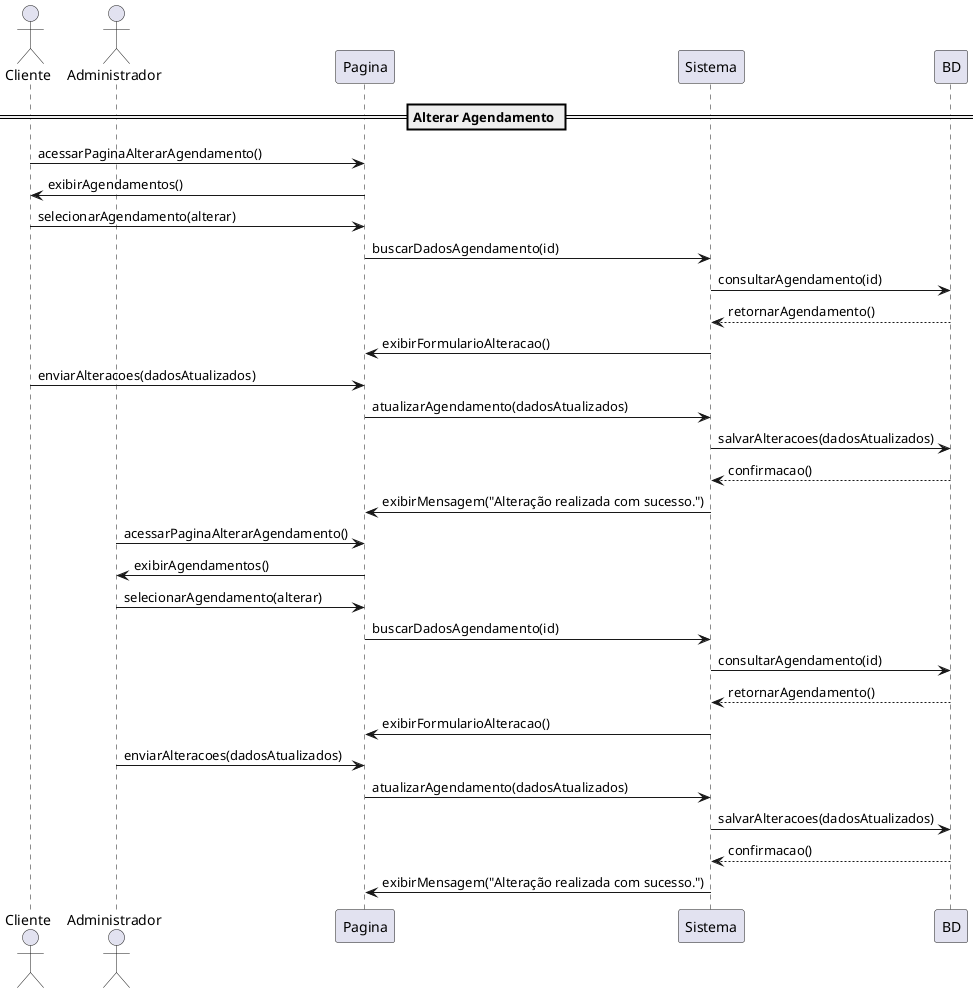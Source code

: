 @startuml



' =============== Atores =================
actor Cliente
actor Administrador

' ========== 5. Alterar Agendamento ==========
== Alterar Agendamento ==
Cliente -> Pagina : acessarPaginaAlterarAgendamento()
Pagina -> Cliente : exibirAgendamentos()
Cliente -> Pagina : selecionarAgendamento(alterar)
Pagina -> Sistema : buscarDadosAgendamento(id)
Sistema -> BD : consultarAgendamento(id)
BD --> Sistema : retornarAgendamento()
Sistema -> Pagina : exibirFormularioAlteracao()
Cliente -> Pagina : enviarAlteracoes(dadosAtualizados)
Pagina -> Sistema : atualizarAgendamento(dadosAtualizados)
Sistema -> BD : salvarAlteracoes(dadosAtualizados)
BD --> Sistema : confirmacao()
Sistema -> Pagina : exibirMensagem("Alteração realizada com sucesso.")

Administrador -> Pagina : acessarPaginaAlterarAgendamento()
Pagina -> Administrador : exibirAgendamentos()
Administrador -> Pagina : selecionarAgendamento(alterar)
Pagina -> Sistema : buscarDadosAgendamento(id)
Sistema -> BD : consultarAgendamento(id)
BD --> Sistema : retornarAgendamento()
Sistema -> Pagina : exibirFormularioAlteracao()
Administrador -> Pagina : enviarAlteracoes(dadosAtualizados)
Pagina -> Sistema : atualizarAgendamento(dadosAtualizados)
Sistema -> BD : salvarAlteracoes(dadosAtualizados)
BD --> Sistema : confirmacao()
Sistema -> Pagina : exibirMensagem("Alteração realizada com sucesso.")



@enduml
